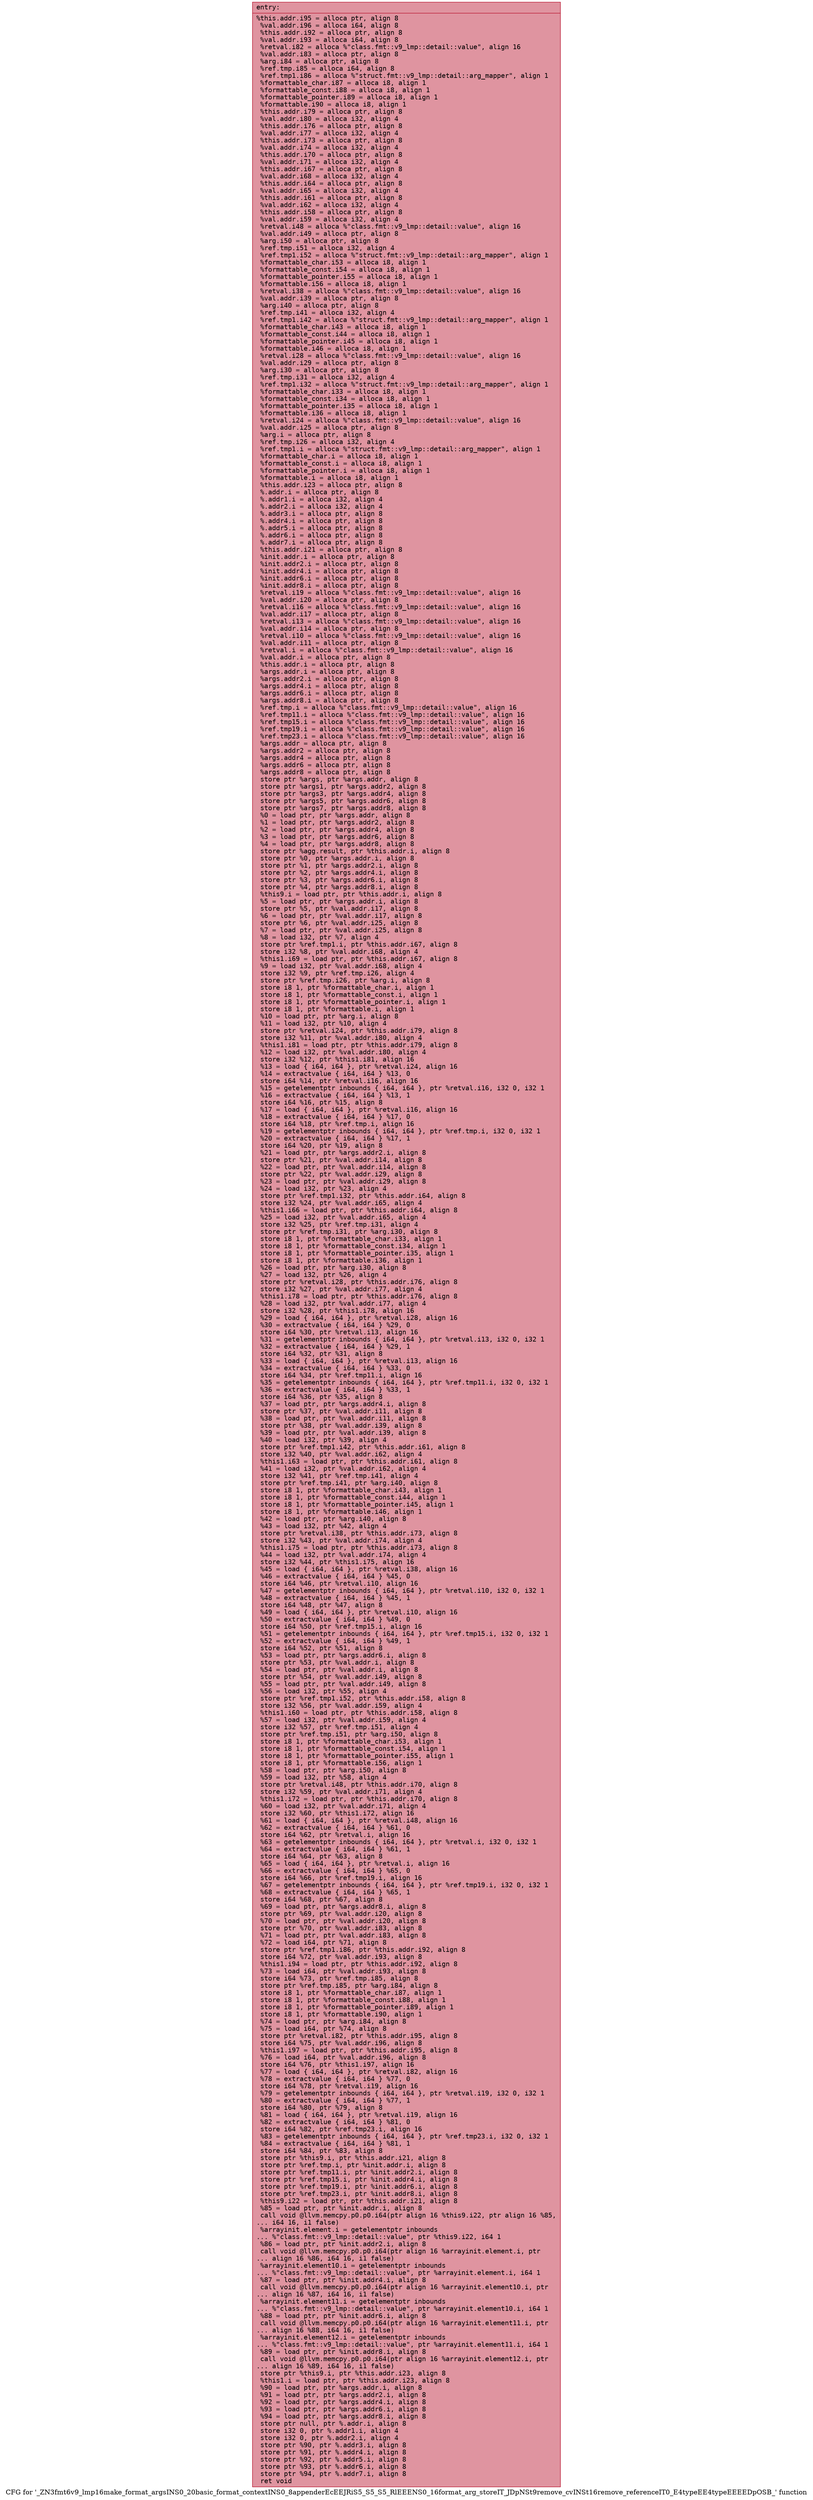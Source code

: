 digraph "CFG for '_ZN3fmt6v9_lmp16make_format_argsINS0_20basic_format_contextINS0_8appenderEcEEJRiS5_S5_S5_RlEEENS0_16format_arg_storeIT_JDpNSt9remove_cvINSt16remove_referenceIT0_E4typeEE4typeEEEEDpOSB_' function" {
	label="CFG for '_ZN3fmt6v9_lmp16make_format_argsINS0_20basic_format_contextINS0_8appenderEcEEJRiS5_S5_S5_RlEEENS0_16format_arg_storeIT_JDpNSt9remove_cvINSt16remove_referenceIT0_E4typeEE4typeEEEEDpOSB_' function";

	Node0x562e28857760 [shape=record,color="#b70d28ff", style=filled, fillcolor="#b70d2870" fontname="Courier",label="{entry:\l|  %this.addr.i95 = alloca ptr, align 8\l  %val.addr.i96 = alloca i64, align 8\l  %this.addr.i92 = alloca ptr, align 8\l  %val.addr.i93 = alloca i64, align 8\l  %retval.i82 = alloca %\"class.fmt::v9_lmp::detail::value\", align 16\l  %val.addr.i83 = alloca ptr, align 8\l  %arg.i84 = alloca ptr, align 8\l  %ref.tmp.i85 = alloca i64, align 8\l  %ref.tmp1.i86 = alloca %\"struct.fmt::v9_lmp::detail::arg_mapper\", align 1\l  %formattable_char.i87 = alloca i8, align 1\l  %formattable_const.i88 = alloca i8, align 1\l  %formattable_pointer.i89 = alloca i8, align 1\l  %formattable.i90 = alloca i8, align 1\l  %this.addr.i79 = alloca ptr, align 8\l  %val.addr.i80 = alloca i32, align 4\l  %this.addr.i76 = alloca ptr, align 8\l  %val.addr.i77 = alloca i32, align 4\l  %this.addr.i73 = alloca ptr, align 8\l  %val.addr.i74 = alloca i32, align 4\l  %this.addr.i70 = alloca ptr, align 8\l  %val.addr.i71 = alloca i32, align 4\l  %this.addr.i67 = alloca ptr, align 8\l  %val.addr.i68 = alloca i32, align 4\l  %this.addr.i64 = alloca ptr, align 8\l  %val.addr.i65 = alloca i32, align 4\l  %this.addr.i61 = alloca ptr, align 8\l  %val.addr.i62 = alloca i32, align 4\l  %this.addr.i58 = alloca ptr, align 8\l  %val.addr.i59 = alloca i32, align 4\l  %retval.i48 = alloca %\"class.fmt::v9_lmp::detail::value\", align 16\l  %val.addr.i49 = alloca ptr, align 8\l  %arg.i50 = alloca ptr, align 8\l  %ref.tmp.i51 = alloca i32, align 4\l  %ref.tmp1.i52 = alloca %\"struct.fmt::v9_lmp::detail::arg_mapper\", align 1\l  %formattable_char.i53 = alloca i8, align 1\l  %formattable_const.i54 = alloca i8, align 1\l  %formattable_pointer.i55 = alloca i8, align 1\l  %formattable.i56 = alloca i8, align 1\l  %retval.i38 = alloca %\"class.fmt::v9_lmp::detail::value\", align 16\l  %val.addr.i39 = alloca ptr, align 8\l  %arg.i40 = alloca ptr, align 8\l  %ref.tmp.i41 = alloca i32, align 4\l  %ref.tmp1.i42 = alloca %\"struct.fmt::v9_lmp::detail::arg_mapper\", align 1\l  %formattable_char.i43 = alloca i8, align 1\l  %formattable_const.i44 = alloca i8, align 1\l  %formattable_pointer.i45 = alloca i8, align 1\l  %formattable.i46 = alloca i8, align 1\l  %retval.i28 = alloca %\"class.fmt::v9_lmp::detail::value\", align 16\l  %val.addr.i29 = alloca ptr, align 8\l  %arg.i30 = alloca ptr, align 8\l  %ref.tmp.i31 = alloca i32, align 4\l  %ref.tmp1.i32 = alloca %\"struct.fmt::v9_lmp::detail::arg_mapper\", align 1\l  %formattable_char.i33 = alloca i8, align 1\l  %formattable_const.i34 = alloca i8, align 1\l  %formattable_pointer.i35 = alloca i8, align 1\l  %formattable.i36 = alloca i8, align 1\l  %retval.i24 = alloca %\"class.fmt::v9_lmp::detail::value\", align 16\l  %val.addr.i25 = alloca ptr, align 8\l  %arg.i = alloca ptr, align 8\l  %ref.tmp.i26 = alloca i32, align 4\l  %ref.tmp1.i = alloca %\"struct.fmt::v9_lmp::detail::arg_mapper\", align 1\l  %formattable_char.i = alloca i8, align 1\l  %formattable_const.i = alloca i8, align 1\l  %formattable_pointer.i = alloca i8, align 1\l  %formattable.i = alloca i8, align 1\l  %this.addr.i23 = alloca ptr, align 8\l  %.addr.i = alloca ptr, align 8\l  %.addr1.i = alloca i32, align 4\l  %.addr2.i = alloca i32, align 4\l  %.addr3.i = alloca ptr, align 8\l  %.addr4.i = alloca ptr, align 8\l  %.addr5.i = alloca ptr, align 8\l  %.addr6.i = alloca ptr, align 8\l  %.addr7.i = alloca ptr, align 8\l  %this.addr.i21 = alloca ptr, align 8\l  %init.addr.i = alloca ptr, align 8\l  %init.addr2.i = alloca ptr, align 8\l  %init.addr4.i = alloca ptr, align 8\l  %init.addr6.i = alloca ptr, align 8\l  %init.addr8.i = alloca ptr, align 8\l  %retval.i19 = alloca %\"class.fmt::v9_lmp::detail::value\", align 16\l  %val.addr.i20 = alloca ptr, align 8\l  %retval.i16 = alloca %\"class.fmt::v9_lmp::detail::value\", align 16\l  %val.addr.i17 = alloca ptr, align 8\l  %retval.i13 = alloca %\"class.fmt::v9_lmp::detail::value\", align 16\l  %val.addr.i14 = alloca ptr, align 8\l  %retval.i10 = alloca %\"class.fmt::v9_lmp::detail::value\", align 16\l  %val.addr.i11 = alloca ptr, align 8\l  %retval.i = alloca %\"class.fmt::v9_lmp::detail::value\", align 16\l  %val.addr.i = alloca ptr, align 8\l  %this.addr.i = alloca ptr, align 8\l  %args.addr.i = alloca ptr, align 8\l  %args.addr2.i = alloca ptr, align 8\l  %args.addr4.i = alloca ptr, align 8\l  %args.addr6.i = alloca ptr, align 8\l  %args.addr8.i = alloca ptr, align 8\l  %ref.tmp.i = alloca %\"class.fmt::v9_lmp::detail::value\", align 16\l  %ref.tmp11.i = alloca %\"class.fmt::v9_lmp::detail::value\", align 16\l  %ref.tmp15.i = alloca %\"class.fmt::v9_lmp::detail::value\", align 16\l  %ref.tmp19.i = alloca %\"class.fmt::v9_lmp::detail::value\", align 16\l  %ref.tmp23.i = alloca %\"class.fmt::v9_lmp::detail::value\", align 16\l  %args.addr = alloca ptr, align 8\l  %args.addr2 = alloca ptr, align 8\l  %args.addr4 = alloca ptr, align 8\l  %args.addr6 = alloca ptr, align 8\l  %args.addr8 = alloca ptr, align 8\l  store ptr %args, ptr %args.addr, align 8\l  store ptr %args1, ptr %args.addr2, align 8\l  store ptr %args3, ptr %args.addr4, align 8\l  store ptr %args5, ptr %args.addr6, align 8\l  store ptr %args7, ptr %args.addr8, align 8\l  %0 = load ptr, ptr %args.addr, align 8\l  %1 = load ptr, ptr %args.addr2, align 8\l  %2 = load ptr, ptr %args.addr4, align 8\l  %3 = load ptr, ptr %args.addr6, align 8\l  %4 = load ptr, ptr %args.addr8, align 8\l  store ptr %agg.result, ptr %this.addr.i, align 8\l  store ptr %0, ptr %args.addr.i, align 8\l  store ptr %1, ptr %args.addr2.i, align 8\l  store ptr %2, ptr %args.addr4.i, align 8\l  store ptr %3, ptr %args.addr6.i, align 8\l  store ptr %4, ptr %args.addr8.i, align 8\l  %this9.i = load ptr, ptr %this.addr.i, align 8\l  %5 = load ptr, ptr %args.addr.i, align 8\l  store ptr %5, ptr %val.addr.i17, align 8\l  %6 = load ptr, ptr %val.addr.i17, align 8\l  store ptr %6, ptr %val.addr.i25, align 8\l  %7 = load ptr, ptr %val.addr.i25, align 8\l  %8 = load i32, ptr %7, align 4\l  store ptr %ref.tmp1.i, ptr %this.addr.i67, align 8\l  store i32 %8, ptr %val.addr.i68, align 4\l  %this1.i69 = load ptr, ptr %this.addr.i67, align 8\l  %9 = load i32, ptr %val.addr.i68, align 4\l  store i32 %9, ptr %ref.tmp.i26, align 4\l  store ptr %ref.tmp.i26, ptr %arg.i, align 8\l  store i8 1, ptr %formattable_char.i, align 1\l  store i8 1, ptr %formattable_const.i, align 1\l  store i8 1, ptr %formattable_pointer.i, align 1\l  store i8 1, ptr %formattable.i, align 1\l  %10 = load ptr, ptr %arg.i, align 8\l  %11 = load i32, ptr %10, align 4\l  store ptr %retval.i24, ptr %this.addr.i79, align 8\l  store i32 %11, ptr %val.addr.i80, align 4\l  %this1.i81 = load ptr, ptr %this.addr.i79, align 8\l  %12 = load i32, ptr %val.addr.i80, align 4\l  store i32 %12, ptr %this1.i81, align 16\l  %13 = load \{ i64, i64 \}, ptr %retval.i24, align 16\l  %14 = extractvalue \{ i64, i64 \} %13, 0\l  store i64 %14, ptr %retval.i16, align 16\l  %15 = getelementptr inbounds \{ i64, i64 \}, ptr %retval.i16, i32 0, i32 1\l  %16 = extractvalue \{ i64, i64 \} %13, 1\l  store i64 %16, ptr %15, align 8\l  %17 = load \{ i64, i64 \}, ptr %retval.i16, align 16\l  %18 = extractvalue \{ i64, i64 \} %17, 0\l  store i64 %18, ptr %ref.tmp.i, align 16\l  %19 = getelementptr inbounds \{ i64, i64 \}, ptr %ref.tmp.i, i32 0, i32 1\l  %20 = extractvalue \{ i64, i64 \} %17, 1\l  store i64 %20, ptr %19, align 8\l  %21 = load ptr, ptr %args.addr2.i, align 8\l  store ptr %21, ptr %val.addr.i14, align 8\l  %22 = load ptr, ptr %val.addr.i14, align 8\l  store ptr %22, ptr %val.addr.i29, align 8\l  %23 = load ptr, ptr %val.addr.i29, align 8\l  %24 = load i32, ptr %23, align 4\l  store ptr %ref.tmp1.i32, ptr %this.addr.i64, align 8\l  store i32 %24, ptr %val.addr.i65, align 4\l  %this1.i66 = load ptr, ptr %this.addr.i64, align 8\l  %25 = load i32, ptr %val.addr.i65, align 4\l  store i32 %25, ptr %ref.tmp.i31, align 4\l  store ptr %ref.tmp.i31, ptr %arg.i30, align 8\l  store i8 1, ptr %formattable_char.i33, align 1\l  store i8 1, ptr %formattable_const.i34, align 1\l  store i8 1, ptr %formattable_pointer.i35, align 1\l  store i8 1, ptr %formattable.i36, align 1\l  %26 = load ptr, ptr %arg.i30, align 8\l  %27 = load i32, ptr %26, align 4\l  store ptr %retval.i28, ptr %this.addr.i76, align 8\l  store i32 %27, ptr %val.addr.i77, align 4\l  %this1.i78 = load ptr, ptr %this.addr.i76, align 8\l  %28 = load i32, ptr %val.addr.i77, align 4\l  store i32 %28, ptr %this1.i78, align 16\l  %29 = load \{ i64, i64 \}, ptr %retval.i28, align 16\l  %30 = extractvalue \{ i64, i64 \} %29, 0\l  store i64 %30, ptr %retval.i13, align 16\l  %31 = getelementptr inbounds \{ i64, i64 \}, ptr %retval.i13, i32 0, i32 1\l  %32 = extractvalue \{ i64, i64 \} %29, 1\l  store i64 %32, ptr %31, align 8\l  %33 = load \{ i64, i64 \}, ptr %retval.i13, align 16\l  %34 = extractvalue \{ i64, i64 \} %33, 0\l  store i64 %34, ptr %ref.tmp11.i, align 16\l  %35 = getelementptr inbounds \{ i64, i64 \}, ptr %ref.tmp11.i, i32 0, i32 1\l  %36 = extractvalue \{ i64, i64 \} %33, 1\l  store i64 %36, ptr %35, align 8\l  %37 = load ptr, ptr %args.addr4.i, align 8\l  store ptr %37, ptr %val.addr.i11, align 8\l  %38 = load ptr, ptr %val.addr.i11, align 8\l  store ptr %38, ptr %val.addr.i39, align 8\l  %39 = load ptr, ptr %val.addr.i39, align 8\l  %40 = load i32, ptr %39, align 4\l  store ptr %ref.tmp1.i42, ptr %this.addr.i61, align 8\l  store i32 %40, ptr %val.addr.i62, align 4\l  %this1.i63 = load ptr, ptr %this.addr.i61, align 8\l  %41 = load i32, ptr %val.addr.i62, align 4\l  store i32 %41, ptr %ref.tmp.i41, align 4\l  store ptr %ref.tmp.i41, ptr %arg.i40, align 8\l  store i8 1, ptr %formattable_char.i43, align 1\l  store i8 1, ptr %formattable_const.i44, align 1\l  store i8 1, ptr %formattable_pointer.i45, align 1\l  store i8 1, ptr %formattable.i46, align 1\l  %42 = load ptr, ptr %arg.i40, align 8\l  %43 = load i32, ptr %42, align 4\l  store ptr %retval.i38, ptr %this.addr.i73, align 8\l  store i32 %43, ptr %val.addr.i74, align 4\l  %this1.i75 = load ptr, ptr %this.addr.i73, align 8\l  %44 = load i32, ptr %val.addr.i74, align 4\l  store i32 %44, ptr %this1.i75, align 16\l  %45 = load \{ i64, i64 \}, ptr %retval.i38, align 16\l  %46 = extractvalue \{ i64, i64 \} %45, 0\l  store i64 %46, ptr %retval.i10, align 16\l  %47 = getelementptr inbounds \{ i64, i64 \}, ptr %retval.i10, i32 0, i32 1\l  %48 = extractvalue \{ i64, i64 \} %45, 1\l  store i64 %48, ptr %47, align 8\l  %49 = load \{ i64, i64 \}, ptr %retval.i10, align 16\l  %50 = extractvalue \{ i64, i64 \} %49, 0\l  store i64 %50, ptr %ref.tmp15.i, align 16\l  %51 = getelementptr inbounds \{ i64, i64 \}, ptr %ref.tmp15.i, i32 0, i32 1\l  %52 = extractvalue \{ i64, i64 \} %49, 1\l  store i64 %52, ptr %51, align 8\l  %53 = load ptr, ptr %args.addr6.i, align 8\l  store ptr %53, ptr %val.addr.i, align 8\l  %54 = load ptr, ptr %val.addr.i, align 8\l  store ptr %54, ptr %val.addr.i49, align 8\l  %55 = load ptr, ptr %val.addr.i49, align 8\l  %56 = load i32, ptr %55, align 4\l  store ptr %ref.tmp1.i52, ptr %this.addr.i58, align 8\l  store i32 %56, ptr %val.addr.i59, align 4\l  %this1.i60 = load ptr, ptr %this.addr.i58, align 8\l  %57 = load i32, ptr %val.addr.i59, align 4\l  store i32 %57, ptr %ref.tmp.i51, align 4\l  store ptr %ref.tmp.i51, ptr %arg.i50, align 8\l  store i8 1, ptr %formattable_char.i53, align 1\l  store i8 1, ptr %formattable_const.i54, align 1\l  store i8 1, ptr %formattable_pointer.i55, align 1\l  store i8 1, ptr %formattable.i56, align 1\l  %58 = load ptr, ptr %arg.i50, align 8\l  %59 = load i32, ptr %58, align 4\l  store ptr %retval.i48, ptr %this.addr.i70, align 8\l  store i32 %59, ptr %val.addr.i71, align 4\l  %this1.i72 = load ptr, ptr %this.addr.i70, align 8\l  %60 = load i32, ptr %val.addr.i71, align 4\l  store i32 %60, ptr %this1.i72, align 16\l  %61 = load \{ i64, i64 \}, ptr %retval.i48, align 16\l  %62 = extractvalue \{ i64, i64 \} %61, 0\l  store i64 %62, ptr %retval.i, align 16\l  %63 = getelementptr inbounds \{ i64, i64 \}, ptr %retval.i, i32 0, i32 1\l  %64 = extractvalue \{ i64, i64 \} %61, 1\l  store i64 %64, ptr %63, align 8\l  %65 = load \{ i64, i64 \}, ptr %retval.i, align 16\l  %66 = extractvalue \{ i64, i64 \} %65, 0\l  store i64 %66, ptr %ref.tmp19.i, align 16\l  %67 = getelementptr inbounds \{ i64, i64 \}, ptr %ref.tmp19.i, i32 0, i32 1\l  %68 = extractvalue \{ i64, i64 \} %65, 1\l  store i64 %68, ptr %67, align 8\l  %69 = load ptr, ptr %args.addr8.i, align 8\l  store ptr %69, ptr %val.addr.i20, align 8\l  %70 = load ptr, ptr %val.addr.i20, align 8\l  store ptr %70, ptr %val.addr.i83, align 8\l  %71 = load ptr, ptr %val.addr.i83, align 8\l  %72 = load i64, ptr %71, align 8\l  store ptr %ref.tmp1.i86, ptr %this.addr.i92, align 8\l  store i64 %72, ptr %val.addr.i93, align 8\l  %this1.i94 = load ptr, ptr %this.addr.i92, align 8\l  %73 = load i64, ptr %val.addr.i93, align 8\l  store i64 %73, ptr %ref.tmp.i85, align 8\l  store ptr %ref.tmp.i85, ptr %arg.i84, align 8\l  store i8 1, ptr %formattable_char.i87, align 1\l  store i8 1, ptr %formattable_const.i88, align 1\l  store i8 1, ptr %formattable_pointer.i89, align 1\l  store i8 1, ptr %formattable.i90, align 1\l  %74 = load ptr, ptr %arg.i84, align 8\l  %75 = load i64, ptr %74, align 8\l  store ptr %retval.i82, ptr %this.addr.i95, align 8\l  store i64 %75, ptr %val.addr.i96, align 8\l  %this1.i97 = load ptr, ptr %this.addr.i95, align 8\l  %76 = load i64, ptr %val.addr.i96, align 8\l  store i64 %76, ptr %this1.i97, align 16\l  %77 = load \{ i64, i64 \}, ptr %retval.i82, align 16\l  %78 = extractvalue \{ i64, i64 \} %77, 0\l  store i64 %78, ptr %retval.i19, align 16\l  %79 = getelementptr inbounds \{ i64, i64 \}, ptr %retval.i19, i32 0, i32 1\l  %80 = extractvalue \{ i64, i64 \} %77, 1\l  store i64 %80, ptr %79, align 8\l  %81 = load \{ i64, i64 \}, ptr %retval.i19, align 16\l  %82 = extractvalue \{ i64, i64 \} %81, 0\l  store i64 %82, ptr %ref.tmp23.i, align 16\l  %83 = getelementptr inbounds \{ i64, i64 \}, ptr %ref.tmp23.i, i32 0, i32 1\l  %84 = extractvalue \{ i64, i64 \} %81, 1\l  store i64 %84, ptr %83, align 8\l  store ptr %this9.i, ptr %this.addr.i21, align 8\l  store ptr %ref.tmp.i, ptr %init.addr.i, align 8\l  store ptr %ref.tmp11.i, ptr %init.addr2.i, align 8\l  store ptr %ref.tmp15.i, ptr %init.addr4.i, align 8\l  store ptr %ref.tmp19.i, ptr %init.addr6.i, align 8\l  store ptr %ref.tmp23.i, ptr %init.addr8.i, align 8\l  %this9.i22 = load ptr, ptr %this.addr.i21, align 8\l  %85 = load ptr, ptr %init.addr.i, align 8\l  call void @llvm.memcpy.p0.p0.i64(ptr align 16 %this9.i22, ptr align 16 %85,\l... i64 16, i1 false)\l  %arrayinit.element.i = getelementptr inbounds\l... %\"class.fmt::v9_lmp::detail::value\", ptr %this9.i22, i64 1\l  %86 = load ptr, ptr %init.addr2.i, align 8\l  call void @llvm.memcpy.p0.p0.i64(ptr align 16 %arrayinit.element.i, ptr\l... align 16 %86, i64 16, i1 false)\l  %arrayinit.element10.i = getelementptr inbounds\l... %\"class.fmt::v9_lmp::detail::value\", ptr %arrayinit.element.i, i64 1\l  %87 = load ptr, ptr %init.addr4.i, align 8\l  call void @llvm.memcpy.p0.p0.i64(ptr align 16 %arrayinit.element10.i, ptr\l... align 16 %87, i64 16, i1 false)\l  %arrayinit.element11.i = getelementptr inbounds\l... %\"class.fmt::v9_lmp::detail::value\", ptr %arrayinit.element10.i, i64 1\l  %88 = load ptr, ptr %init.addr6.i, align 8\l  call void @llvm.memcpy.p0.p0.i64(ptr align 16 %arrayinit.element11.i, ptr\l... align 16 %88, i64 16, i1 false)\l  %arrayinit.element12.i = getelementptr inbounds\l... %\"class.fmt::v9_lmp::detail::value\", ptr %arrayinit.element11.i, i64 1\l  %89 = load ptr, ptr %init.addr8.i, align 8\l  call void @llvm.memcpy.p0.p0.i64(ptr align 16 %arrayinit.element12.i, ptr\l... align 16 %89, i64 16, i1 false)\l  store ptr %this9.i, ptr %this.addr.i23, align 8\l  %this1.i = load ptr, ptr %this.addr.i23, align 8\l  %90 = load ptr, ptr %args.addr.i, align 8\l  %91 = load ptr, ptr %args.addr2.i, align 8\l  %92 = load ptr, ptr %args.addr4.i, align 8\l  %93 = load ptr, ptr %args.addr6.i, align 8\l  %94 = load ptr, ptr %args.addr8.i, align 8\l  store ptr null, ptr %.addr.i, align 8\l  store i32 0, ptr %.addr1.i, align 4\l  store i32 0, ptr %.addr2.i, align 4\l  store ptr %90, ptr %.addr3.i, align 8\l  store ptr %91, ptr %.addr4.i, align 8\l  store ptr %92, ptr %.addr5.i, align 8\l  store ptr %93, ptr %.addr6.i, align 8\l  store ptr %94, ptr %.addr7.i, align 8\l  ret void\l}"];
}

